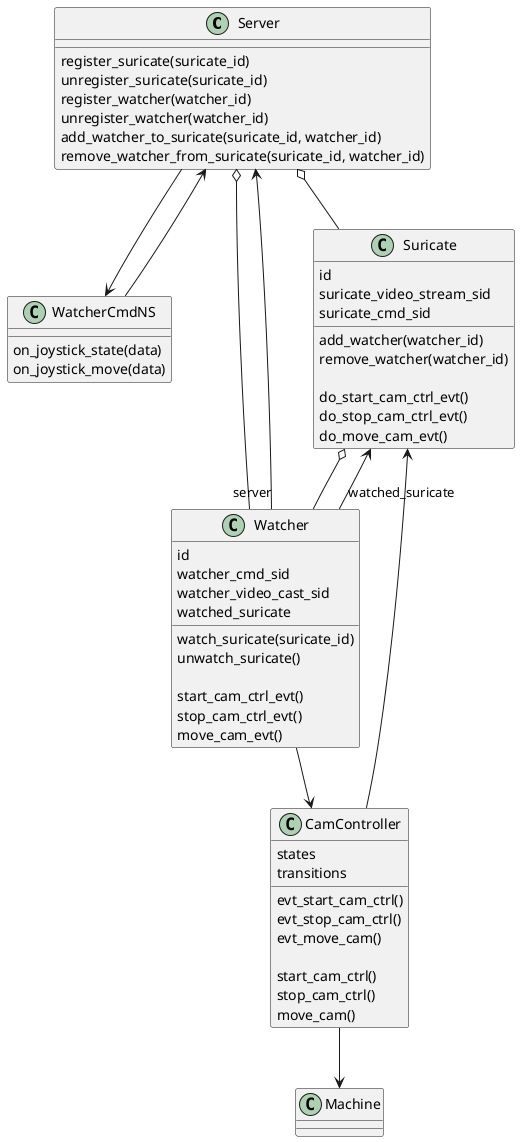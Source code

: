 @startuml classdiag

class Server {

  register_suricate(suricate_id)
  unregister_suricate(suricate_id)
  register_watcher(watcher_id)
  unregister_watcher(watcher_id)
  add_watcher_to_suricate(suricate_id, watcher_id)
  remove_watcher_from_suricate(suricate_id, watcher_id)
}

class WatcherCmdNS {
  on_joystick_state(data)
  on_joystick_move(data)
}

class Suricate {

  id
  suricate_video_stream_sid
  suricate_cmd_sid
  
  add_watcher(watcher_id)
  remove_watcher(watcher_id)

  do_start_cam_ctrl_evt()
  do_stop_cam_ctrl_evt()
  do_move_cam_evt()
}

class Watcher {
  id
  watcher_cmd_sid
  watcher_video_cast_sid
  watched_suricate

  watch_suricate(suricate_id)
  unwatch_suricate()

  start_cam_ctrl_evt()
  stop_cam_ctrl_evt()
  move_cam_evt()
}

class CamController {
  states
  transitions

  evt_start_cam_ctrl()
  evt_stop_cam_ctrl()
  evt_move_cam()

  start_cam_ctrl()
  stop_cam_ctrl()
  move_cam()  
}



class Machine {

}


Server o-- Suricate
Server o-- Watcher
Server --> WatcherCmdNS


Watcher "watched_suricate" --> Suricate
Watcher "server" --> Server
Watcher --> CamController


Suricate o-- Watcher

WatcherCmdNS --> Server

CamController --> Machine
CamController --> Suricate


@enduml